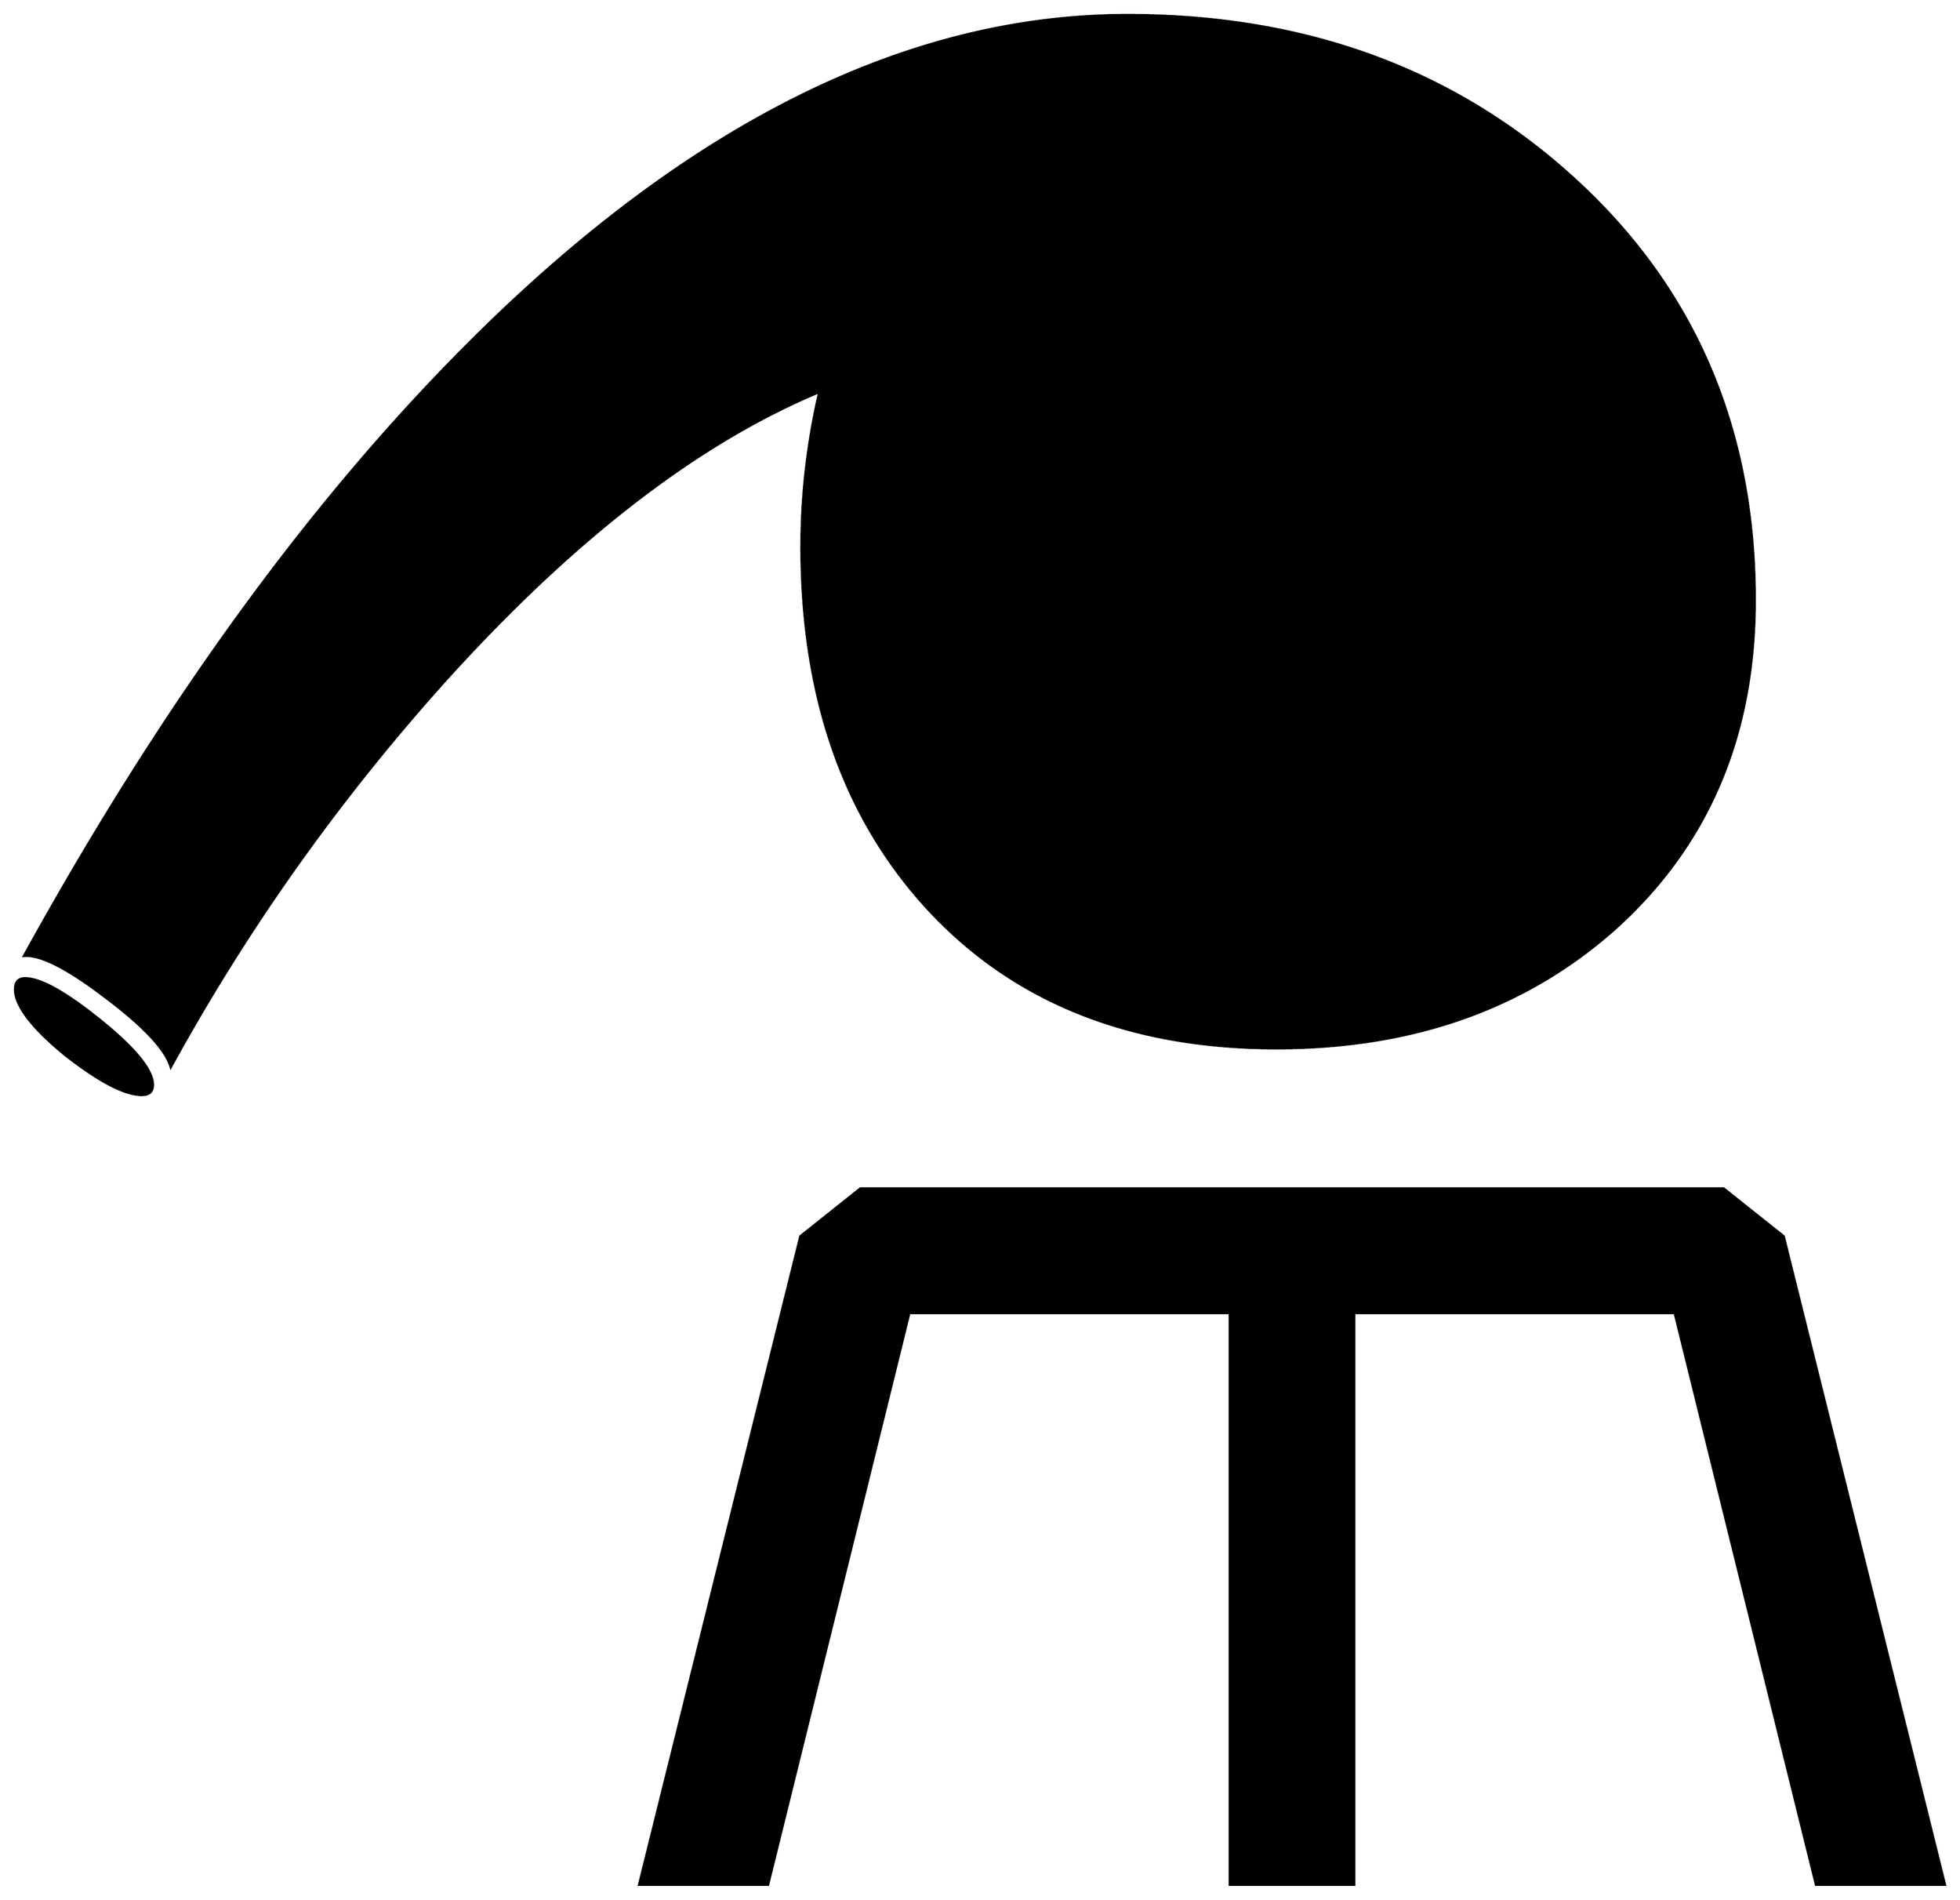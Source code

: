 


\begin{tikzpicture}[y=0.80pt, x=0.80pt, yscale=-1.0, xscale=1.0, inner sep=0pt, outer sep=0pt]
\begin{scope}[shift={(100.0,1764.0)},nonzero rule]
  \path[draw=.,fill=.,line width=1.600pt] (1645.0,-955.0) ..
    controls (1645.0,-833.667) and (1603.333,-735.333) ..
    (1520.0,-660.0) .. controls (1439.333,-588.0) and
    (1337.667,-552.0) .. (1215.0,-552.0) .. controls
    (1082.333,-552.0) and (977.333,-594.333) .. (900.0,-679.0) ..
    controls (825.333,-761.0) and (788.0,-869.0) ..
    (788.0,-1003.0) .. controls (788.0,-1049.667) and
    (793.333,-1096.0) .. (804.0,-1142.0) .. controls
    (695.333,-1096.667) and (583.667,-1010.667) .. (469.0,-884.0) ..
    controls (372.333,-776.667) and (289.667,-660.333) .. (221.0,-535.0)
    .. controls (216.333,-551.0) and (196.667,-572.0) ..
    (162.0,-598.0) .. controls (128.0,-624.0) and (103.667,-636.333)
    .. (89.0,-635.0) .. controls (213.667,-861.0) and
    (347.667,-1045.333) .. (491.0,-1188.0) .. controls
    (687.0,-1383.333) and (883.667,-1481.0) .. (1081.0,-1481.0) ..
    controls (1239.0,-1481.0) and (1371.333,-1433.333) ..
    (1478.0,-1338.0) .. controls (1589.333,-1238.667) and
    (1645.0,-1111.0) .. (1645.0,-955.0) -- cycle(1816.0,200.0)
    -- (1700.0,200.0) -- (1573.0,-314.0) -- (1285.0,-314.0) --
    (1285.0,200.0) -- (1173.0,200.0) -- (1173.0,-314.0) --
    (885.0,-314.0) -- (758.0,200.0) -- (642.0,200.0) --
    (787.0,-383.0) -- (841.0,-426.0) -- (1617.0,-426.0) --
    (1671.0,-383.0) -- (1816.0,200.0) -- cycle(205.0,-519.0) ..
    controls (205.0,-513.0) and (201.667,-510.0) .. (195.0,-510.0)
    .. controls (179.667,-510.0) and (156.667,-522.0) ..
    (126.0,-546.0) .. controls (96.0,-570.667) and (81.0,-590.333)
    .. (81.0,-605.0) .. controls (81.0,-611.667) and (84.0,-615.0)
    .. (90.0,-615.0) .. controls (104.0,-615.0) and
    (126.667,-602.333) .. (158.0,-577.0) .. controls (189.333,-551.667)
    and (205.0,-532.333) .. (205.0,-519.0) -- cycle;
\end{scope}

\end{tikzpicture}

